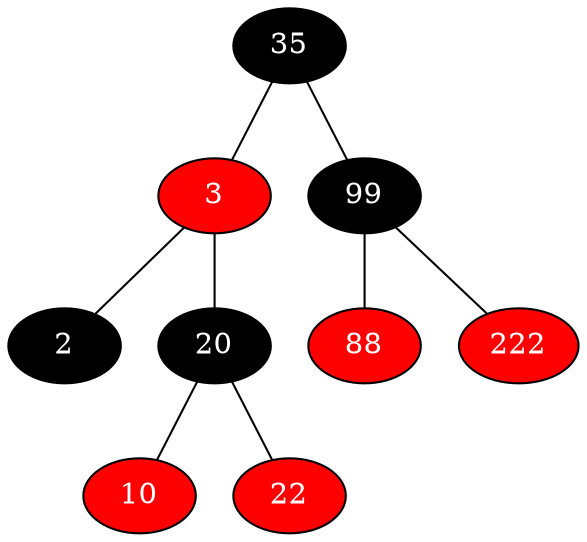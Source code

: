 strict graph G {
graph [ dpi = 500 ];
node [style = filled, fontcolor = white];
2 [label = 35, fillcolor = black];
8 [label = 3, fillcolor = red];
9 [label = 2, fillcolor = black];
10 [label = 20, fillcolor = black];
6 [label = 10, fillcolor = red];
1 [label = 22, fillcolor = red];
4 [label = 99, fillcolor = black];
3 [label = 88, fillcolor = red];
5 [label = 222, fillcolor = red];
2--8;
8--9;
8--10;
10--6;
10--1;
2--4;
4--3;
4--5;
}
